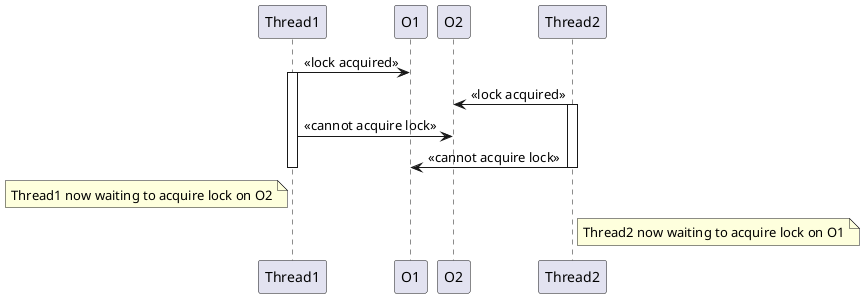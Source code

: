 @startuml
Thread1 -> O1 : <<lock acquired>>
activate Thread1
Thread2 -> O2 : <<lock acquired>>
activate Thread2
Thread1 -> O2 : <<cannot acquire lock>>
Thread2 -> O1 : <<cannot acquire lock>>
deactivate Thread2
deactivate Thread1
participant Thread2

note left of Thread1: Thread1 now waiting to acquire lock on O2
note right of Thread2: Thread2 now waiting to acquire lock on O1
@enduml